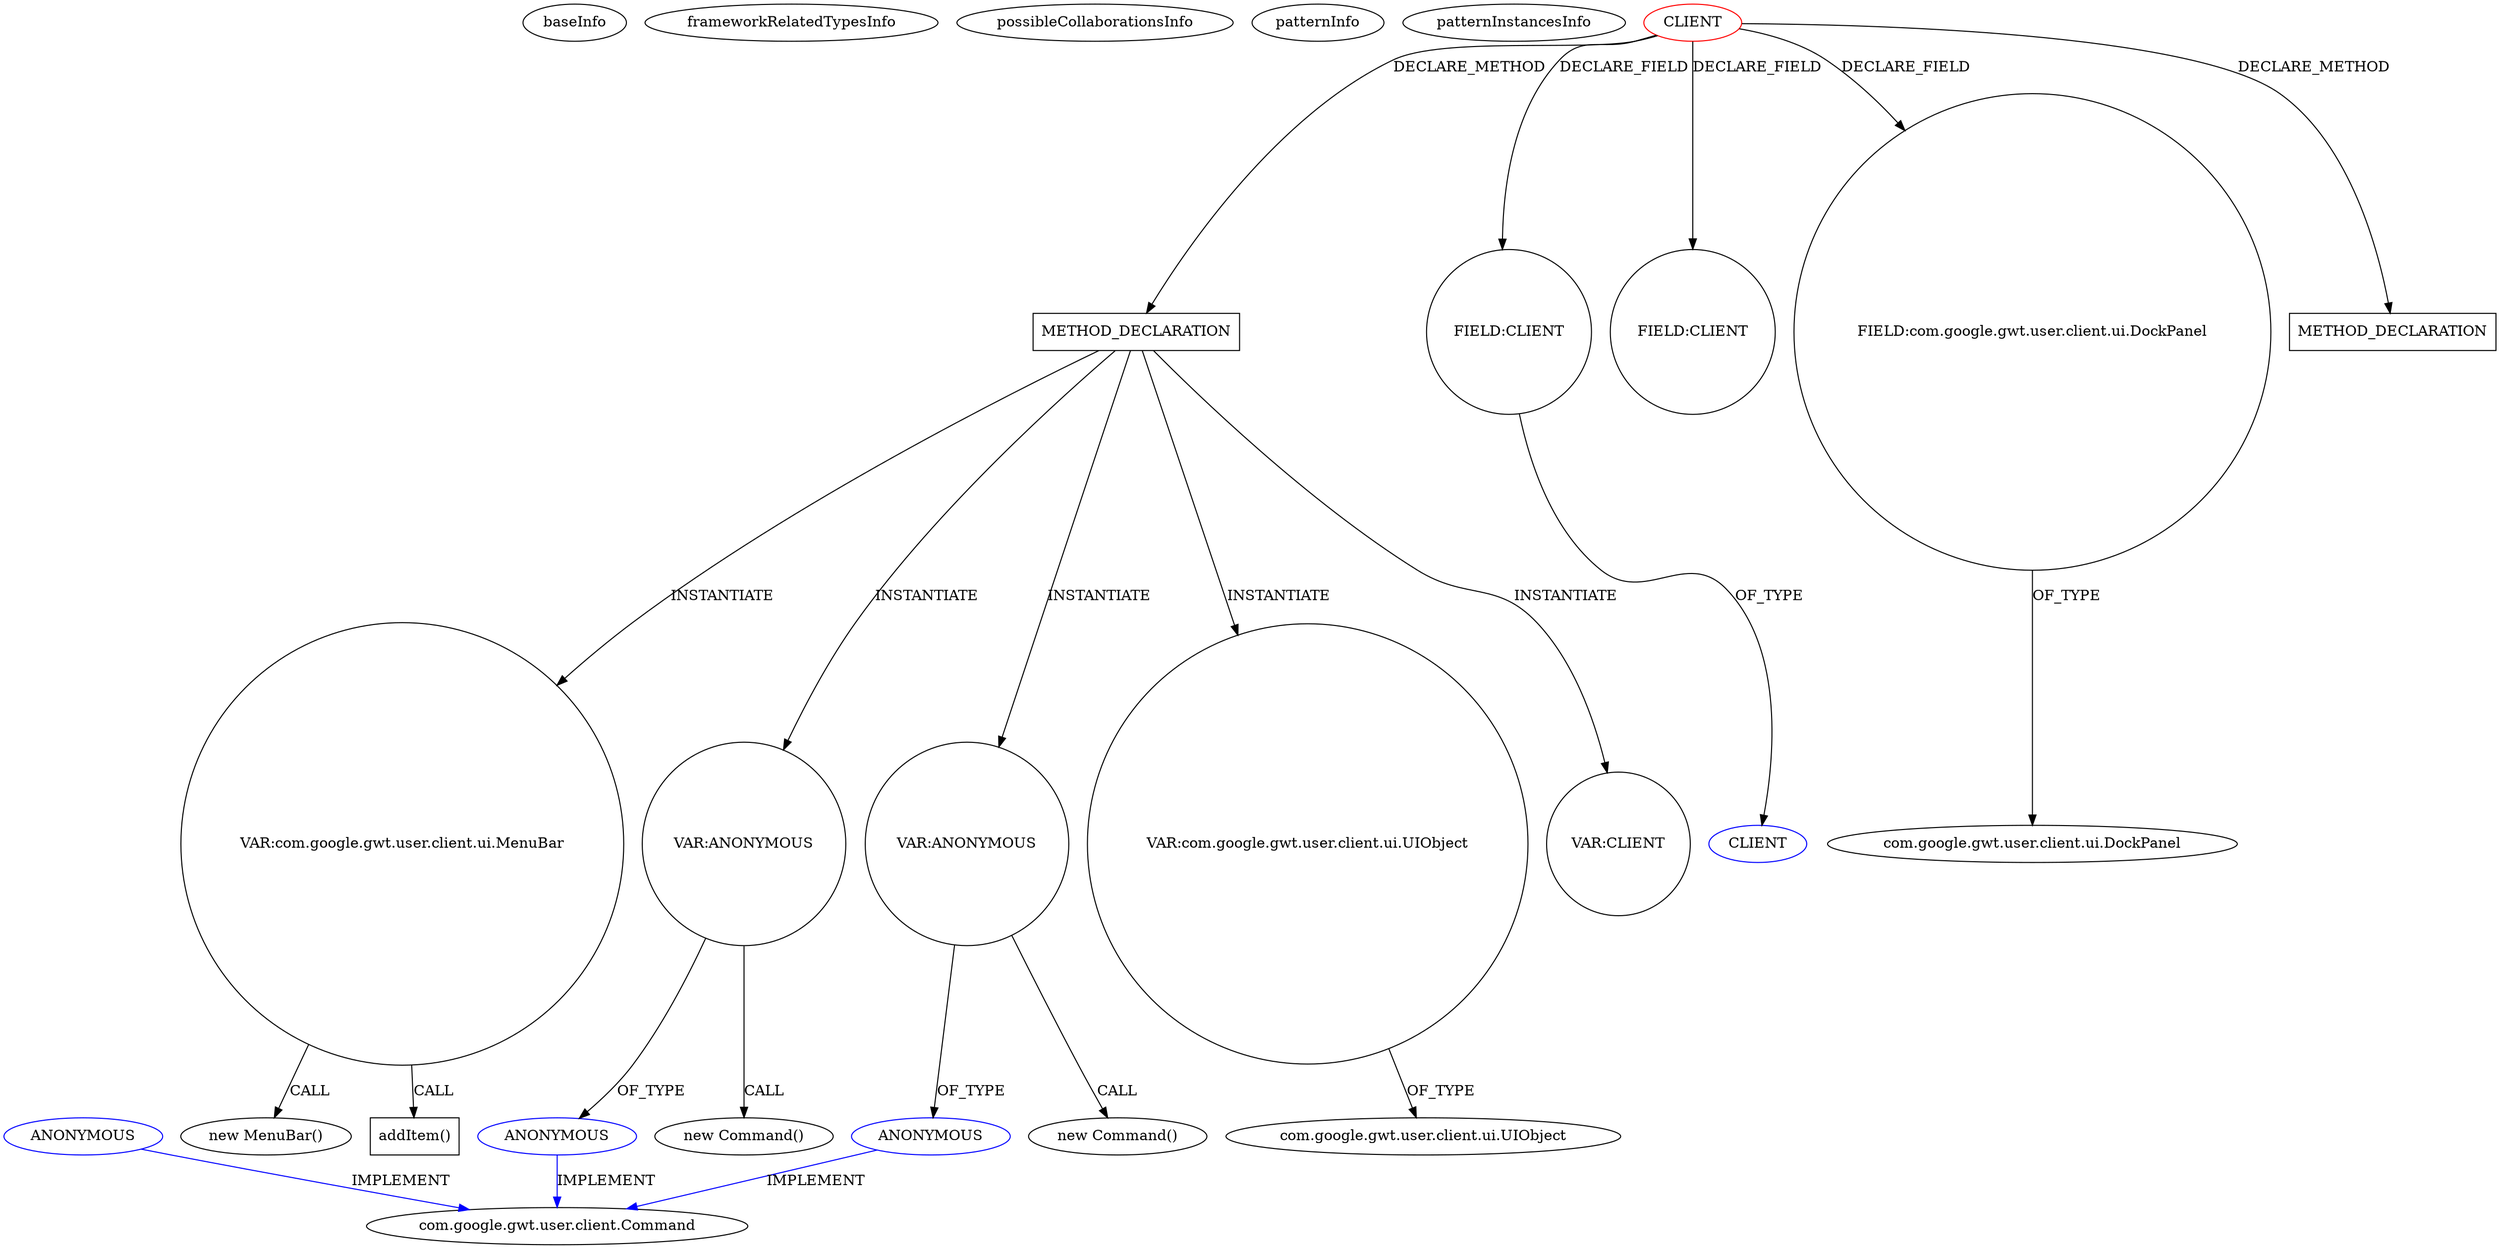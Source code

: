 digraph {
baseInfo[graphId=1199,category="pattern",isAnonymous=false,possibleRelation=false]
frameworkRelatedTypesInfo[]
possibleCollaborationsInfo[]
patternInfo[frequency=2.0,patternRootClient=0]
patternInstancesInfo[0="hmiguellima-ugat~/hmiguellima-ugat/ugat-master/src/org/ucp/gwt/widgets/MVCTable.java~MVCTable~3009",1="MainMain-ChatCafeine~/MainMain-ChatCafeine/ChatCafeine-master/ChatCafeine/src/sources/client/vue/Core.java~Core~190"]
368[label="new MenuBar()",vertexType="CONSTRUCTOR_CALL",isFrameworkType=false]
369[label="VAR:com.google.gwt.user.client.ui.MenuBar",vertexType="VARIABLE_EXPRESION",isFrameworkType=false,shape=circle]
367[label="METHOD_DECLARATION",vertexType="CLIENT_METHOD_DECLARATION",isFrameworkType=false,shape=box]
0[label="CLIENT",vertexType="ROOT_CLIENT_CLASS_DECLARATION",isFrameworkType=false,color=red]
33[label="FIELD:CLIENT",vertexType="FIELD_DECLARATION",isFrameworkType=false,shape=circle]
38[label="FIELD:CLIENT",vertexType="FIELD_DECLARATION",isFrameworkType=false,shape=circle]
19[label="FIELD:com.google.gwt.user.client.ui.DockPanel",vertexType="FIELD_DECLARATION",isFrameworkType=false,shape=circle]
20[label="com.google.gwt.user.client.ui.DockPanel",vertexType="FRAMEWORK_CLASS_TYPE",isFrameworkType=false]
385[label="addItem()",vertexType="INSIDE_CALL",isFrameworkType=false,shape=box]
34[label="CLIENT",vertexType="REFERENCE_CLIENT_CLASS_DECLARATION",isFrameworkType=false,color=blue]
393[label="VAR:ANONYMOUS",vertexType="VARIABLE_EXPRESION",isFrameworkType=false,shape=circle]
394[label="ANONYMOUS",vertexType="REFERENCE_ANONYMOUS_DECLARATION",isFrameworkType=false,color=blue]
114[label="com.google.gwt.user.client.Command",vertexType="FRAMEWORK_INTERFACE_TYPE",isFrameworkType=false]
401[label="ANONYMOUS",vertexType="REFERENCE_ANONYMOUS_DECLARATION",isFrameworkType=false,color=blue]
176[label="ANONYMOUS",vertexType="REFERENCE_ANONYMOUS_DECLARATION",isFrameworkType=false,color=blue]
400[label="VAR:ANONYMOUS",vertexType="VARIABLE_EXPRESION",isFrameworkType=false,shape=circle]
392[label="new Command()",vertexType="CONSTRUCTOR_CALL",isFrameworkType=false]
399[label="new Command()",vertexType="CONSTRUCTOR_CALL",isFrameworkType=false]
107[label="METHOD_DECLARATION",vertexType="CLIENT_METHOD_DECLARATION",isFrameworkType=false,shape=box]
386[label="VAR:com.google.gwt.user.client.ui.UIObject",vertexType="VARIABLE_EXPRESION",isFrameworkType=false,shape=circle]
378[label="VAR:CLIENT",vertexType="VARIABLE_EXPRESION",isFrameworkType=false,shape=circle]
388[label="com.google.gwt.user.client.ui.UIObject",vertexType="FRAMEWORK_CLASS_TYPE",isFrameworkType=false]
400->401[label="OF_TYPE"]
0->367[label="DECLARE_METHOD"]
400->399[label="CALL"]
386->388[label="OF_TYPE"]
367->386[label="INSTANTIATE"]
19->20[label="OF_TYPE"]
0->33[label="DECLARE_FIELD"]
367->369[label="INSTANTIATE"]
394->114[label="IMPLEMENT",color=blue]
367->393[label="INSTANTIATE"]
0->38[label="DECLARE_FIELD"]
369->368[label="CALL"]
369->385[label="CALL"]
0->107[label="DECLARE_METHOD"]
367->378[label="INSTANTIATE"]
393->392[label="CALL"]
33->34[label="OF_TYPE"]
176->114[label="IMPLEMENT",color=blue]
0->19[label="DECLARE_FIELD"]
367->400[label="INSTANTIATE"]
393->394[label="OF_TYPE"]
401->114[label="IMPLEMENT",color=blue]
}

